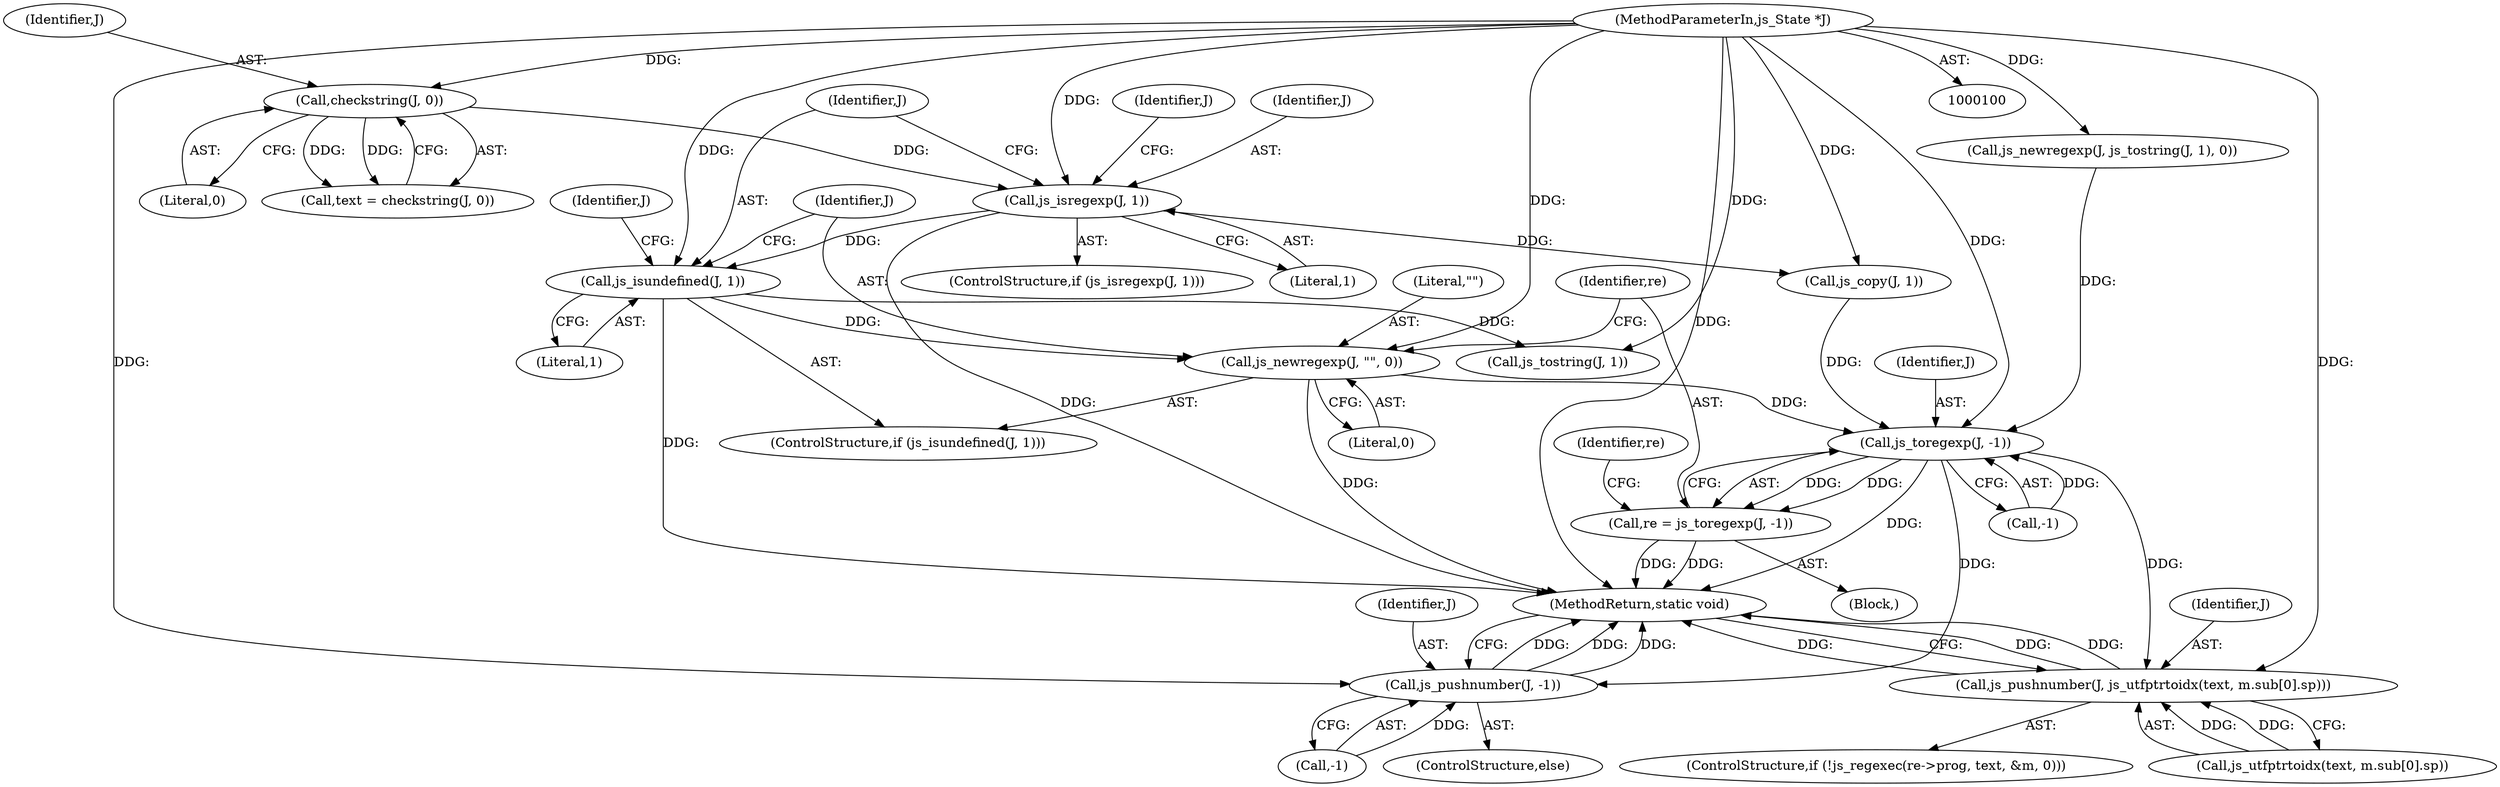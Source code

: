 digraph "0_mujs_00d4606c3baf813b7b1c176823b2729bf51002a2_3@pointer" {
"1000123" [label="(Call,js_newregexp(J, \"\", 0))"];
"1000120" [label="(Call,js_isundefined(J, 1))"];
"1000112" [label="(Call,js_isregexp(J, 1))"];
"1000108" [label="(Call,checkstring(J, 0))"];
"1000101" [label="(MethodParameterIn,js_State *J)"];
"1000136" [label="(Call,js_toregexp(J, -1))"];
"1000134" [label="(Call,re = js_toregexp(J, -1))"];
"1000150" [label="(Call,js_pushnumber(J, js_utfptrtoidx(text, m.sub[0].sp)))"];
"1000162" [label="(Call,js_pushnumber(J, -1))"];
"1000116" [label="(Identifier,J)"];
"1000161" [label="(ControlStructure,else)"];
"1000124" [label="(Identifier,J)"];
"1000114" [label="(Literal,1)"];
"1000128" [label="(Call,js_newregexp(J, js_tostring(J, 1), 0))"];
"1000137" [label="(Identifier,J)"];
"1000150" [label="(Call,js_pushnumber(J, js_utfptrtoidx(text, m.sub[0].sp)))"];
"1000134" [label="(Call,re = js_toregexp(J, -1))"];
"1000123" [label="(Call,js_newregexp(J, \"\", 0))"];
"1000125" [label="(Literal,\"\")"];
"1000166" [label="(MethodReturn,static void)"];
"1000115" [label="(Call,js_copy(J, 1))"];
"1000152" [label="(Call,js_utfptrtoidx(text, m.sub[0].sp))"];
"1000119" [label="(ControlStructure,if (js_isundefined(J, 1)))"];
"1000164" [label="(Call,-1)"];
"1000120" [label="(Call,js_isundefined(J, 1))"];
"1000140" [label="(ControlStructure,if (!js_regexec(re->prog, text, &m, 0)))"];
"1000110" [label="(Literal,0)"];
"1000162" [label="(Call,js_pushnumber(J, -1))"];
"1000129" [label="(Identifier,J)"];
"1000138" [label="(Call,-1)"];
"1000108" [label="(Call,checkstring(J, 0))"];
"1000126" [label="(Literal,0)"];
"1000130" [label="(Call,js_tostring(J, 1))"];
"1000144" [label="(Identifier,re)"];
"1000135" [label="(Identifier,re)"];
"1000121" [label="(Identifier,J)"];
"1000112" [label="(Call,js_isregexp(J, 1))"];
"1000111" [label="(ControlStructure,if (js_isregexp(J, 1)))"];
"1000106" [label="(Call,text = checkstring(J, 0))"];
"1000101" [label="(MethodParameterIn,js_State *J)"];
"1000102" [label="(Block,)"];
"1000113" [label="(Identifier,J)"];
"1000163" [label="(Identifier,J)"];
"1000109" [label="(Identifier,J)"];
"1000122" [label="(Literal,1)"];
"1000151" [label="(Identifier,J)"];
"1000136" [label="(Call,js_toregexp(J, -1))"];
"1000123" -> "1000119"  [label="AST: "];
"1000123" -> "1000126"  [label="CFG: "];
"1000124" -> "1000123"  [label="AST: "];
"1000125" -> "1000123"  [label="AST: "];
"1000126" -> "1000123"  [label="AST: "];
"1000135" -> "1000123"  [label="CFG: "];
"1000123" -> "1000166"  [label="DDG: "];
"1000120" -> "1000123"  [label="DDG: "];
"1000101" -> "1000123"  [label="DDG: "];
"1000123" -> "1000136"  [label="DDG: "];
"1000120" -> "1000119"  [label="AST: "];
"1000120" -> "1000122"  [label="CFG: "];
"1000121" -> "1000120"  [label="AST: "];
"1000122" -> "1000120"  [label="AST: "];
"1000124" -> "1000120"  [label="CFG: "];
"1000129" -> "1000120"  [label="CFG: "];
"1000120" -> "1000166"  [label="DDG: "];
"1000112" -> "1000120"  [label="DDG: "];
"1000101" -> "1000120"  [label="DDG: "];
"1000120" -> "1000130"  [label="DDG: "];
"1000112" -> "1000111"  [label="AST: "];
"1000112" -> "1000114"  [label="CFG: "];
"1000113" -> "1000112"  [label="AST: "];
"1000114" -> "1000112"  [label="AST: "];
"1000116" -> "1000112"  [label="CFG: "];
"1000121" -> "1000112"  [label="CFG: "];
"1000112" -> "1000166"  [label="DDG: "];
"1000108" -> "1000112"  [label="DDG: "];
"1000101" -> "1000112"  [label="DDG: "];
"1000112" -> "1000115"  [label="DDG: "];
"1000108" -> "1000106"  [label="AST: "];
"1000108" -> "1000110"  [label="CFG: "];
"1000109" -> "1000108"  [label="AST: "];
"1000110" -> "1000108"  [label="AST: "];
"1000106" -> "1000108"  [label="CFG: "];
"1000108" -> "1000106"  [label="DDG: "];
"1000108" -> "1000106"  [label="DDG: "];
"1000101" -> "1000108"  [label="DDG: "];
"1000101" -> "1000100"  [label="AST: "];
"1000101" -> "1000166"  [label="DDG: "];
"1000101" -> "1000115"  [label="DDG: "];
"1000101" -> "1000128"  [label="DDG: "];
"1000101" -> "1000130"  [label="DDG: "];
"1000101" -> "1000136"  [label="DDG: "];
"1000101" -> "1000150"  [label="DDG: "];
"1000101" -> "1000162"  [label="DDG: "];
"1000136" -> "1000134"  [label="AST: "];
"1000136" -> "1000138"  [label="CFG: "];
"1000137" -> "1000136"  [label="AST: "];
"1000138" -> "1000136"  [label="AST: "];
"1000134" -> "1000136"  [label="CFG: "];
"1000136" -> "1000166"  [label="DDG: "];
"1000136" -> "1000134"  [label="DDG: "];
"1000136" -> "1000134"  [label="DDG: "];
"1000128" -> "1000136"  [label="DDG: "];
"1000115" -> "1000136"  [label="DDG: "];
"1000138" -> "1000136"  [label="DDG: "];
"1000136" -> "1000150"  [label="DDG: "];
"1000136" -> "1000162"  [label="DDG: "];
"1000134" -> "1000102"  [label="AST: "];
"1000135" -> "1000134"  [label="AST: "];
"1000144" -> "1000134"  [label="CFG: "];
"1000134" -> "1000166"  [label="DDG: "];
"1000134" -> "1000166"  [label="DDG: "];
"1000150" -> "1000140"  [label="AST: "];
"1000150" -> "1000152"  [label="CFG: "];
"1000151" -> "1000150"  [label="AST: "];
"1000152" -> "1000150"  [label="AST: "];
"1000166" -> "1000150"  [label="CFG: "];
"1000150" -> "1000166"  [label="DDG: "];
"1000150" -> "1000166"  [label="DDG: "];
"1000150" -> "1000166"  [label="DDG: "];
"1000152" -> "1000150"  [label="DDG: "];
"1000152" -> "1000150"  [label="DDG: "];
"1000162" -> "1000161"  [label="AST: "];
"1000162" -> "1000164"  [label="CFG: "];
"1000163" -> "1000162"  [label="AST: "];
"1000164" -> "1000162"  [label="AST: "];
"1000166" -> "1000162"  [label="CFG: "];
"1000162" -> "1000166"  [label="DDG: "];
"1000162" -> "1000166"  [label="DDG: "];
"1000162" -> "1000166"  [label="DDG: "];
"1000164" -> "1000162"  [label="DDG: "];
}
